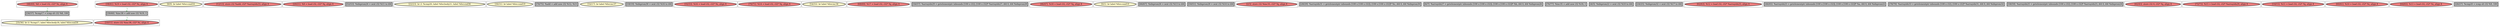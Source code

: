 
digraph G {



node1614->node1639 [style=dotted,color=forestgreen,label="T",fontcolor=forestgreen ]
node1637->node1626 [style=dotted,color=forestgreen,label="T",fontcolor=forestgreen ]
node1626->node1648 [style=dotted,color=forestgreen,label="T",fontcolor=forestgreen ]
node1639->node1641 [style=dotted,color=forestgreen,label="T",fontcolor=forestgreen ]


subgraph cluster39 {


node1649 [penwidth=3.0,fontsize=20,fillcolor=lemonchiffon,label="[8/9]  br label %for.cond16",shape=ellipse,style=filled ]



}

subgraph cluster38 {


node1648 [penwidth=3.0,fontsize=20,fillcolor=lightcoral,label="[10/11]  store i32 %inc38, i32* %i, align 4",shape=ellipse,style=filled ]



}

subgraph cluster37 {


node1647 [penwidth=3.0,fontsize=20,fillcolor=lightcoral,label="[12/13]  store i32 %add, i32* %arrayidx33, align 4",shape=ellipse,style=filled ]



}

subgraph cluster36 {


node1646 [penwidth=3.0,fontsize=20,fillcolor=lightcoral,label="[20/21]  %9 = load i32, i32* %j, align 4",shape=ellipse,style=filled ]



}

subgraph cluster15 {


node1625 [penwidth=3.0,fontsize=20,fillcolor=grey,label="[52/53]  %idxprom24 = sext i32 %11 to i64",shape=rectangle,style=filled ]



}

subgraph cluster35 {


node1645 [penwidth=3.0,fontsize=20,fillcolor=lemonchiffon,label="[22/23]  br i1 %cmp20, label %for.body21, label %for.end36",shape=ellipse,style=filled ]



}

subgraph cluster11 {


node1621 [penwidth=3.0,fontsize=20,fillcolor=lemonchiffon,label="[30/31]  br label %for.cond19",shape=ellipse,style=filled ]



}

subgraph cluster19 {


node1629 [penwidth=3.0,fontsize=20,fillcolor=grey,label="[74/75]  %add = add nsw i32 %12, %15",shape=rectangle,style=filled ]



}

subgraph cluster9 {


node1619 [penwidth=3.0,fontsize=20,fillcolor=lemonchiffon,label="[16/17]  br label %for.inc37",shape=ellipse,style=filled ]



}

subgraph cluster8 {


node1618 [penwidth=3.0,fontsize=20,fillcolor=grey,label="[18/19]  %idxprom30 = sext i32 %16 to i64",shape=rectangle,style=filled ]



}

subgraph cluster10 {


node1620 [penwidth=3.0,fontsize=20,fillcolor=lightcoral,label="[32/33]  %16 = load i32, i32* %i, align 4",shape=ellipse,style=filled ]



}

subgraph cluster23 {


node1633 [penwidth=3.0,fontsize=20,fillcolor=lightcoral,label="[70/71]  %14 = load i32, i32* %j, align 4",shape=ellipse,style=filled ]



}

subgraph cluster7 {


node1617 [penwidth=3.0,fontsize=20,fillcolor=lemonchiffon,label="[54/55]  br label %for.inc34",shape=ellipse,style=filled ]



}

subgraph cluster14 {


node1624 [penwidth=3.0,fontsize=20,fillcolor=lightcoral,label="[68/69]  %17 = load i32, i32* %j, align 4",shape=ellipse,style=filled ]



}

subgraph cluster6 {


node1616 [penwidth=3.0,fontsize=20,fillcolor=grey,label="[56/57]  %arrayidx29 = getelementptr inbounds [100 x i32], [100 x i32]* %arrayidx27, i64 0, i64 %idxprom28",shape=rectangle,style=filled ]



}

subgraph cluster30 {


node1640 [penwidth=3.0,fontsize=20,fillcolor=lightcoral,label="[46/47]  %18 = load i32, i32* %j, align 4",shape=ellipse,style=filled ]



}

subgraph cluster31 {


node1641 [penwidth=3.0,fontsize=20,fillcolor=lemonchiffon,label="[35/36]  br i1 %cmp17, label %for.body18, label %for.end39",shape=ellipse,style=filled ]



}

subgraph cluster0 {


node1610 [penwidth=3.0,fontsize=20,fillcolor=lemonchiffon,label="[0/1]  br label %for.cond19",shape=ellipse,style=filled ]



}

subgraph cluster13 {


node1623 [penwidth=3.0,fontsize=20,fillcolor=grey,label="[66/67]  %idxprom26 = sext i32 %13 to i64",shape=rectangle,style=filled ]



}

subgraph cluster5 {


node1615 [penwidth=3.0,fontsize=20,fillcolor=grey,label="[50/51]  %idxprom28 = sext i32 %14 to i64",shape=rectangle,style=filled ]



}

subgraph cluster1 {


node1611 [penwidth=3.0,fontsize=20,fillcolor=lightcoral,label="[2/3]  store i32 %inc35, i32* %j, align 4",shape=ellipse,style=filled ]



}

subgraph cluster32 {


node1642 [penwidth=3.0,fontsize=20,fillcolor=grey,label="[28/29]  %arrayidx31 = getelementptr inbounds [100 x [100 x i32]], [100 x [100 x i32]]* %c, i64 0, i64 %idxprom30",shape=rectangle,style=filled ]



}

subgraph cluster3 {


node1613 [penwidth=3.0,fontsize=20,fillcolor=grey,label="[6/7]  %arrayidx27 = getelementptr inbounds [100 x [100 x i32]], [100 x [100 x i32]]* %b, i64 0, i64 %idxprom26",shape=rectangle,style=filled ]



}

subgraph cluster4 {


node1614 [penwidth=3.0,fontsize=20,fillcolor=lightcoral,label="[48/49]  %8 = load i32, i32* %i, align 4",shape=ellipse,style=filled ]



}

subgraph cluster17 {


node1627 [penwidth=3.0,fontsize=20,fillcolor=grey,label="[76/77]  %inc35 = add nsw i32 %18, 1",shape=rectangle,style=filled ]



}

subgraph cluster16 {


node1626 [penwidth=3.0,fontsize=20,fillcolor=grey,label="[39/40]  %inc38 = add nsw i32 %19, 1",shape=rectangle,style=filled ]



}

subgraph cluster2 {


node1612 [penwidth=3.0,fontsize=20,fillcolor=grey,label="[4/5]  %idxprom22 = sext i32 %10 to i64",shape=rectangle,style=filled ]



}

subgraph cluster34 {


node1644 [penwidth=3.0,fontsize=20,fillcolor=grey,label="[24/25]  %idxprom32 = sext i32 %17 to i64",shape=rectangle,style=filled ]



}

subgraph cluster22 {


node1632 [penwidth=3.0,fontsize=20,fillcolor=lightcoral,label="[62/63]  %12 = load i32, i32* %arrayidx25, align 4",shape=ellipse,style=filled ]



}

subgraph cluster25 {


node1635 [penwidth=3.0,fontsize=20,fillcolor=grey,label="[44/45]  %arrayidx23 = getelementptr inbounds [100 x [100 x i32]], [100 x [100 x i32]]* %a, i64 0, i64 %idxprom22",shape=rectangle,style=filled ]



}

subgraph cluster18 {


node1628 [penwidth=3.0,fontsize=20,fillcolor=grey,label="[78/79]  %arrayidx33 = getelementptr inbounds [100 x i32], [100 x i32]* %arrayidx31, i64 0, i64 %idxprom32",shape=rectangle,style=filled ]



}

subgraph cluster29 {


node1639 [penwidth=3.0,fontsize=20,fillcolor=grey,label="[34/37]  %cmp17 = icmp slt i32 %8, 100",shape=rectangle,style=filled ]



}

subgraph cluster20 {


node1630 [penwidth=3.0,fontsize=20,fillcolor=grey,label="[58/59]  %arrayidx25 = getelementptr inbounds [100 x i32], [100 x i32]* %arrayidx23, i64 0, i64 %idxprom24",shape=rectangle,style=filled ]



}

subgraph cluster26 {


node1636 [penwidth=3.0,fontsize=20,fillcolor=lightcoral,label="[42/43]  store i32 0, i32* %j, align 4",shape=ellipse,style=filled ]



}

subgraph cluster24 {


node1634 [penwidth=3.0,fontsize=20,fillcolor=lightcoral,label="[72/73]  %15 = load i32, i32* %arrayidx29, align 4",shape=ellipse,style=filled ]



}

subgraph cluster28 {


node1638 [penwidth=3.0,fontsize=20,fillcolor=lightcoral,label="[14/15]  %11 = load i32, i32* %j, align 4",shape=ellipse,style=filled ]



}

subgraph cluster27 {


node1637 [penwidth=3.0,fontsize=20,fillcolor=lightcoral,label="[38/41]  %19 = load i32, i32* %i, align 4",shape=ellipse,style=filled ]



}

subgraph cluster21 {


node1631 [penwidth=3.0,fontsize=20,fillcolor=lightcoral,label="[60/61]  %10 = load i32, i32* %i, align 4",shape=ellipse,style=filled ]



}

subgraph cluster12 {


node1622 [penwidth=3.0,fontsize=20,fillcolor=lightcoral,label="[64/65]  %13 = load i32, i32* %i, align 4",shape=ellipse,style=filled ]



}

subgraph cluster33 {


node1643 [penwidth=3.0,fontsize=20,fillcolor=grey,label="[26/27]  %cmp20 = icmp slt i32 %9, 100",shape=rectangle,style=filled ]



}

}
